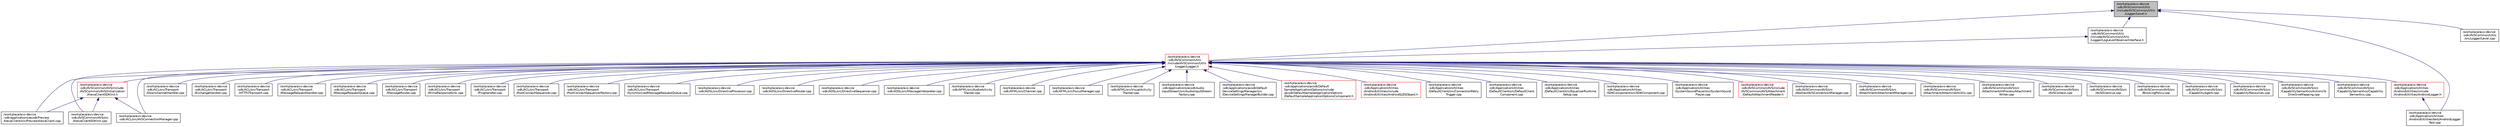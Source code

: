 digraph "/workplace/avs-device-sdk/AVSCommon/Utils/include/AVSCommon/Utils/Logger/Level.h"
{
  edge [fontname="Helvetica",fontsize="10",labelfontname="Helvetica",labelfontsize="10"];
  node [fontname="Helvetica",fontsize="10",shape=record];
  Node3 [label="/workplace/avs-device\l-sdk/AVSCommon/Utils\l/include/AVSCommon/Utils\l/Logger/Level.h",height=0.2,width=0.4,color="black", fillcolor="grey75", style="filled", fontcolor="black"];
  Node3 -> Node4 [dir="back",color="midnightblue",fontsize="10",style="solid",fontname="Helvetica"];
  Node4 [label="/workplace/avs-device\l-sdk/ApplicationUtilities\l/AndroidUtilities/test/AndroidLogger\lTest.cpp",height=0.2,width=0.4,color="black", fillcolor="white", style="filled",URL="$_android_logger_test_8cpp.html"];
  Node3 -> Node5 [dir="back",color="midnightblue",fontsize="10",style="solid",fontname="Helvetica"];
  Node5 [label="/workplace/avs-device\l-sdk/AVSCommon/Utils\l/include/AVSCommon/Utils\l/Logger/Logger.h",height=0.2,width=0.4,color="red", fillcolor="white", style="filled",URL="$_logger_8h.html"];
  Node5 -> Node6 [dir="back",color="midnightblue",fontsize="10",style="solid",fontname="Helvetica"];
  Node6 [label="/workplace/avs-device\l-sdk/ACL/src/AVSConnectionManager.cpp",height=0.2,width=0.4,color="black", fillcolor="white", style="filled",URL="$_a_v_s_connection_manager_8cpp.html"];
  Node5 -> Node7 [dir="back",color="midnightblue",fontsize="10",style="solid",fontname="Helvetica"];
  Node7 [label="/workplace/avs-device\l-sdk/ACL/src/Transport\l/DownchannelHandler.cpp",height=0.2,width=0.4,color="black", fillcolor="white", style="filled",URL="$_downchannel_handler_8cpp.html"];
  Node5 -> Node8 [dir="back",color="midnightblue",fontsize="10",style="solid",fontname="Helvetica"];
  Node8 [label="/workplace/avs-device\l-sdk/ACL/src/Transport\l/ExchangeHandler.cpp",height=0.2,width=0.4,color="black", fillcolor="white", style="filled",URL="$_exchange_handler_8cpp.html"];
  Node5 -> Node9 [dir="back",color="midnightblue",fontsize="10",style="solid",fontname="Helvetica"];
  Node9 [label="/workplace/avs-device\l-sdk/ACL/src/Transport\l/HTTP2Transport.cpp",height=0.2,width=0.4,color="black", fillcolor="white", style="filled",URL="$_h_t_t_p2_transport_8cpp.html"];
  Node5 -> Node10 [dir="back",color="midnightblue",fontsize="10",style="solid",fontname="Helvetica"];
  Node10 [label="/workplace/avs-device\l-sdk/ACL/src/Transport\l/MessageRequestHandler.cpp",height=0.2,width=0.4,color="black", fillcolor="white", style="filled",URL="$_message_request_handler_8cpp.html"];
  Node5 -> Node11 [dir="back",color="midnightblue",fontsize="10",style="solid",fontname="Helvetica"];
  Node11 [label="/workplace/avs-device\l-sdk/ACL/src/Transport\l/MessageRequestQueue.cpp",height=0.2,width=0.4,color="black", fillcolor="white", style="filled",URL="$_message_request_queue_8cpp.html"];
  Node5 -> Node12 [dir="back",color="midnightblue",fontsize="10",style="solid",fontname="Helvetica"];
  Node12 [label="/workplace/avs-device\l-sdk/ACL/src/Transport\l/MessageRouter.cpp",height=0.2,width=0.4,color="black", fillcolor="white", style="filled",URL="$_message_router_8cpp.html"];
  Node5 -> Node13 [dir="back",color="midnightblue",fontsize="10",style="solid",fontname="Helvetica"];
  Node13 [label="/workplace/avs-device\l-sdk/ACL/src/Transport\l/MimeResponseSink.cpp",height=0.2,width=0.4,color="black", fillcolor="white", style="filled",URL="$_mime_response_sink_8cpp.html"];
  Node5 -> Node14 [dir="back",color="midnightblue",fontsize="10",style="solid",fontname="Helvetica"];
  Node14 [label="/workplace/avs-device\l-sdk/ACL/src/Transport\l/PingHandler.cpp",height=0.2,width=0.4,color="black", fillcolor="white", style="filled",URL="$_ping_handler_8cpp.html"];
  Node5 -> Node15 [dir="back",color="midnightblue",fontsize="10",style="solid",fontname="Helvetica"];
  Node15 [label="/workplace/avs-device\l-sdk/ACL/src/Transport\l/PostConnectSequencer.cpp",height=0.2,width=0.4,color="black", fillcolor="white", style="filled",URL="$_post_connect_sequencer_8cpp.html"];
  Node5 -> Node16 [dir="back",color="midnightblue",fontsize="10",style="solid",fontname="Helvetica"];
  Node16 [label="/workplace/avs-device\l-sdk/ACL/src/Transport\l/PostConnectSequencerFactory.cpp",height=0.2,width=0.4,color="black", fillcolor="white", style="filled",URL="$_post_connect_sequencer_factory_8cpp.html"];
  Node5 -> Node17 [dir="back",color="midnightblue",fontsize="10",style="solid",fontname="Helvetica"];
  Node17 [label="/workplace/avs-device\l-sdk/ACL/src/Transport\l/SynchronizedMessageRequestQueue.cpp",height=0.2,width=0.4,color="black", fillcolor="white", style="filled",URL="$_synchronized_message_request_queue_8cpp.html"];
  Node5 -> Node18 [dir="back",color="midnightblue",fontsize="10",style="solid",fontname="Helvetica"];
  Node18 [label="/workplace/avs-device\l-sdk/ADSL/src/DirectiveProcessor.cpp",height=0.2,width=0.4,color="black", fillcolor="white", style="filled",URL="$_directive_processor_8cpp.html"];
  Node5 -> Node19 [dir="back",color="midnightblue",fontsize="10",style="solid",fontname="Helvetica"];
  Node19 [label="/workplace/avs-device\l-sdk/ADSL/src/DirectiveRouter.cpp",height=0.2,width=0.4,color="black", fillcolor="white", style="filled",URL="$_directive_router_8cpp.html"];
  Node5 -> Node20 [dir="back",color="midnightblue",fontsize="10",style="solid",fontname="Helvetica"];
  Node20 [label="/workplace/avs-device\l-sdk/ADSL/src/DirectiveSequencer.cpp",height=0.2,width=0.4,color="black", fillcolor="white", style="filled",URL="$_directive_sequencer_8cpp.html"];
  Node5 -> Node21 [dir="back",color="midnightblue",fontsize="10",style="solid",fontname="Helvetica"];
  Node21 [label="/workplace/avs-device\l-sdk/ADSL/src/MessageInterpreter.cpp",height=0.2,width=0.4,color="black", fillcolor="white", style="filled",URL="$_message_interpreter_8cpp.html"];
  Node5 -> Node22 [dir="back",color="midnightblue",fontsize="10",style="solid",fontname="Helvetica"];
  Node22 [label="/workplace/avs-device\l-sdk/AFML/src/AudioActivity\lTracker.cpp",height=0.2,width=0.4,color="black", fillcolor="white", style="filled",URL="$_audio_activity_tracker_8cpp.html"];
  Node5 -> Node23 [dir="back",color="midnightblue",fontsize="10",style="solid",fontname="Helvetica"];
  Node23 [label="/workplace/avs-device\l-sdk/AFML/src/Channel.cpp",height=0.2,width=0.4,color="black", fillcolor="white", style="filled",URL="$_channel_8cpp.html"];
  Node5 -> Node24 [dir="back",color="midnightblue",fontsize="10",style="solid",fontname="Helvetica"];
  Node24 [label="/workplace/avs-device\l-sdk/AFML/src/FocusManager.cpp",height=0.2,width=0.4,color="black", fillcolor="white", style="filled",URL="$_focus_manager_8cpp.html"];
  Node5 -> Node25 [dir="back",color="midnightblue",fontsize="10",style="solid",fontname="Helvetica"];
  Node25 [label="/workplace/avs-device\l-sdk/AFML/src/VisualActivity\lTracker.cpp",height=0.2,width=0.4,color="black", fillcolor="white", style="filled",URL="$_visual_activity_tracker_8cpp.html"];
  Node5 -> Node26 [dir="back",color="midnightblue",fontsize="10",style="solid",fontname="Helvetica"];
  Node26 [label="/workplace/avs-device\l-sdk/applications/acsdkAudio\lInputStream/src/AudioInputStream\lFactory.cpp",height=0.2,width=0.4,color="black", fillcolor="white", style="filled",URL="$_audio_input_stream_factory_8cpp.html"];
  Node5 -> Node27 [dir="back",color="midnightblue",fontsize="10",style="solid",fontname="Helvetica"];
  Node27 [label="/workplace/avs-device\l-sdk/applications/acsdkDefault\lDeviceSettingsManager/src\l/DeviceSettingsManagerBuilder.cpp",height=0.2,width=0.4,color="black", fillcolor="white", style="filled",URL="$_device_settings_manager_builder_8cpp.html"];
  Node5 -> Node28 [dir="back",color="midnightblue",fontsize="10",style="solid",fontname="Helvetica"];
  Node28 [label="/workplace/avs-device\l-sdk/applications/acsdkDefault\lSampleApplicationOptions/include\l/acsdkDefaultSampleApplicationOptions\l/DefaultSampleApplicationOptionsComponent.h",height=0.2,width=0.4,color="red", fillcolor="white", style="filled",URL="$_default_sample_application_options_component_8h.html"];
  Node5 -> Node31 [dir="back",color="midnightblue",fontsize="10",style="solid",fontname="Helvetica"];
  Node31 [label="/workplace/avs-device\l-sdk/applications/acsdkPreview\lAlexaClient/src/PreviewAlexaClient.cpp",height=0.2,width=0.4,color="black", fillcolor="white", style="filled",URL="$_preview_alexa_client_8cpp.html"];
  Node5 -> Node32 [dir="back",color="midnightblue",fontsize="10",style="solid",fontname="Helvetica"];
  Node32 [label="/workplace/avs-device\l-sdk/ApplicationUtilities\l/AndroidUtilities/include\l/AndroidUtilities/AndroidLogger.h",height=0.2,width=0.4,color="red", fillcolor="white", style="filled",URL="$_android_logger_8h.html"];
  Node32 -> Node4 [dir="back",color="midnightblue",fontsize="10",style="solid",fontname="Helvetica"];
  Node5 -> Node37 [dir="back",color="midnightblue",fontsize="10",style="solid",fontname="Helvetica"];
  Node37 [label="/workplace/avs-device\l-sdk/ApplicationUtilities\l/AndroidUtilities/include\l/AndroidUtilities/AndroidSLESObject.h",height=0.2,width=0.4,color="red", fillcolor="white", style="filled",URL="$_android_s_l_e_s_object_8h.html"];
  Node5 -> Node60 [dir="back",color="midnightblue",fontsize="10",style="solid",fontname="Helvetica"];
  Node60 [label="/workplace/avs-device\l-sdk/ApplicationUtilities\l/DefaultClient/src/ConnectionRetry\lTrigger.cpp",height=0.2,width=0.4,color="black", fillcolor="white", style="filled",URL="$_connection_retry_trigger_8cpp.html"];
  Node5 -> Node61 [dir="back",color="midnightblue",fontsize="10",style="solid",fontname="Helvetica"];
  Node61 [label="/workplace/avs-device\l-sdk/ApplicationUtilities\l/DefaultClient/src/DefaultClient\lComponent.cpp",height=0.2,width=0.4,color="black", fillcolor="white", style="filled",URL="$_default_client_component_8cpp.html"];
  Node5 -> Node62 [dir="back",color="midnightblue",fontsize="10",style="solid",fontname="Helvetica"];
  Node62 [label="/workplace/avs-device\l-sdk/ApplicationUtilities\l/DefaultClient/src/EqualizerRuntime\lSetup.cpp",height=0.2,width=0.4,color="black", fillcolor="white", style="filled",URL="$_equalizer_runtime_setup_8cpp.html"];
  Node5 -> Node63 [dir="back",color="midnightblue",fontsize="10",style="solid",fontname="Helvetica"];
  Node63 [label="/workplace/avs-device\l-sdk/ApplicationUtilities\l/SDKComponent/src/SDKComponent.cpp",height=0.2,width=0.4,color="black", fillcolor="white", style="filled",URL="$_s_d_k_component_8cpp.html"];
  Node5 -> Node64 [dir="back",color="midnightblue",fontsize="10",style="solid",fontname="Helvetica"];
  Node64 [label="/workplace/avs-device\l-sdk/ApplicationUtilities\l/SystemSoundPlayer/src/SystemSound\lPlayer.cpp",height=0.2,width=0.4,color="black", fillcolor="white", style="filled",URL="$_system_sound_player_8cpp.html"];
  Node5 -> Node65 [dir="back",color="midnightblue",fontsize="10",style="solid",fontname="Helvetica"];
  Node65 [label="/workplace/avs-device\l-sdk/AVSCommon/AVS/include\l/AVSCommon/AVS/Attachment\l/DefaultAttachmentReader.h",height=0.2,width=0.4,color="red", fillcolor="white", style="filled",URL="$_default_attachment_reader_8h.html"];
  Node5 -> Node68 [dir="back",color="midnightblue",fontsize="10",style="solid",fontname="Helvetica"];
  Node68 [label="/workplace/avs-device\l-sdk/AVSCommon/AVS/include\l/AVSCommon/AVS/Initialization\l/AlexaClientSDKInit.h",height=0.2,width=0.4,color="red", fillcolor="white", style="filled",URL="$_alexa_client_s_d_k_init_8h.html"];
  Node68 -> Node6 [dir="back",color="midnightblue",fontsize="10",style="solid",fontname="Helvetica"];
  Node68 -> Node31 [dir="back",color="midnightblue",fontsize="10",style="solid",fontname="Helvetica"];
  Node68 -> Node74 [dir="back",color="midnightblue",fontsize="10",style="solid",fontname="Helvetica"];
  Node74 [label="/workplace/avs-device\l-sdk/AVSCommon/AVS/src\l/AlexaClientSDKInit.cpp",height=0.2,width=0.4,color="black", fillcolor="white", style="filled",URL="$_alexa_client_s_d_k_init_8cpp.html"];
  Node5 -> Node89 [dir="back",color="midnightblue",fontsize="10",style="solid",fontname="Helvetica"];
  Node89 [label="/workplace/avs-device\l-sdk/AVSCommon/AVS/src\l/AbstractAVSConnectionManager.cpp",height=0.2,width=0.4,color="black", fillcolor="white", style="filled",URL="$_abstract_a_v_s_connection_manager_8cpp.html"];
  Node5 -> Node74 [dir="back",color="midnightblue",fontsize="10",style="solid",fontname="Helvetica"];
  Node5 -> Node90 [dir="back",color="midnightblue",fontsize="10",style="solid",fontname="Helvetica"];
  Node90 [label="/workplace/avs-device\l-sdk/AVSCommon/AVS/src\l/Attachment/AttachmentManager.cpp",height=0.2,width=0.4,color="black", fillcolor="white", style="filled",URL="$_attachment_manager_8cpp.html"];
  Node5 -> Node91 [dir="back",color="midnightblue",fontsize="10",style="solid",fontname="Helvetica"];
  Node91 [label="/workplace/avs-device\l-sdk/AVSCommon/AVS/src\l/Attachment/AttachmentUtils.cpp",height=0.2,width=0.4,color="black", fillcolor="white", style="filled",URL="$_attachment_utils_8cpp.html"];
  Node5 -> Node92 [dir="back",color="midnightblue",fontsize="10",style="solid",fontname="Helvetica"];
  Node92 [label="/workplace/avs-device\l-sdk/AVSCommon/AVS/src\l/Attachment/InProcessAttachment\lWriter.cpp",height=0.2,width=0.4,color="black", fillcolor="white", style="filled",URL="$_in_process_attachment_writer_8cpp.html"];
  Node5 -> Node93 [dir="back",color="midnightblue",fontsize="10",style="solid",fontname="Helvetica"];
  Node93 [label="/workplace/avs-device\l-sdk/AVSCommon/AVS/src\l/AVSContext.cpp",height=0.2,width=0.4,color="black", fillcolor="white", style="filled",URL="$_a_v_s_context_8cpp.html"];
  Node5 -> Node94 [dir="back",color="midnightblue",fontsize="10",style="solid",fontname="Helvetica"];
  Node94 [label="/workplace/avs-device\l-sdk/AVSCommon/AVS/src\l/AVSDirective.cpp",height=0.2,width=0.4,color="black", fillcolor="white", style="filled",URL="$_a_v_s_directive_8cpp.html"];
  Node5 -> Node95 [dir="back",color="midnightblue",fontsize="10",style="solid",fontname="Helvetica"];
  Node95 [label="/workplace/avs-device\l-sdk/AVSCommon/AVS/src\l/BlockingPolicy.cpp",height=0.2,width=0.4,color="black", fillcolor="white", style="filled",URL="$_blocking_policy_8cpp.html"];
  Node5 -> Node96 [dir="back",color="midnightblue",fontsize="10",style="solid",fontname="Helvetica"];
  Node96 [label="/workplace/avs-device\l-sdk/AVSCommon/AVS/src\l/CapabilityAgent.cpp",height=0.2,width=0.4,color="black", fillcolor="white", style="filled",URL="$_capability_agent_8cpp.html"];
  Node5 -> Node97 [dir="back",color="midnightblue",fontsize="10",style="solid",fontname="Helvetica"];
  Node97 [label="/workplace/avs-device\l-sdk/AVSCommon/AVS/src\l/CapabilityResources.cpp",height=0.2,width=0.4,color="black", fillcolor="white", style="filled",URL="$_capability_resources_8cpp.html"];
  Node5 -> Node98 [dir="back",color="midnightblue",fontsize="10",style="solid",fontname="Helvetica"];
  Node98 [label="/workplace/avs-device\l-sdk/AVSCommon/AVS/src\l/CapabilitySemantics/ActionsTo\lDirectiveMapping.cpp",height=0.2,width=0.4,color="black", fillcolor="white", style="filled",URL="$_actions_to_directive_mapping_8cpp.html"];
  Node5 -> Node99 [dir="back",color="midnightblue",fontsize="10",style="solid",fontname="Helvetica"];
  Node99 [label="/workplace/avs-device\l-sdk/AVSCommon/AVS/src\l/CapabilitySemantics/Capability\lSemantics.cpp",height=0.2,width=0.4,color="black", fillcolor="white", style="filled",URL="$_capability_semantics_8cpp.html"];
  Node3 -> Node957 [dir="back",color="midnightblue",fontsize="10",style="solid",fontname="Helvetica"];
  Node957 [label="/workplace/avs-device\l-sdk/AVSCommon/Utils\l/include/AVSCommon/Utils\l/Logger/LogLevelObserverInterface.h",height=0.2,width=0.4,color="black", fillcolor="white", style="filled",URL="$_log_level_observer_interface_8h.html"];
  Node957 -> Node5 [dir="back",color="midnightblue",fontsize="10",style="solid",fontname="Helvetica"];
  Node3 -> Node958 [dir="back",color="midnightblue",fontsize="10",style="solid",fontname="Helvetica"];
  Node958 [label="/workplace/avs-device\l-sdk/AVSCommon/Utils\l/src/Logger/Level.cpp",height=0.2,width=0.4,color="black", fillcolor="white", style="filled",URL="$_level_8cpp.html"];
}
